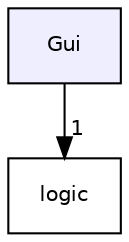 digraph "Gui" {
  compound=true
  node [ fontsize="10", fontname="Helvetica"];
  edge [ labelfontsize="10", labelfontname="Helvetica"];
  dir_afb8033ad6b5856085decaff90674dbb [shape=box, label="Gui", style="filled", fillcolor="#eeeeff", pencolor="black", URL="dir_afb8033ad6b5856085decaff90674dbb.html"];
  dir_0f9694b8de2575528c6c0ae9f79dda65 [shape=box label="logic" URL="dir_0f9694b8de2575528c6c0ae9f79dda65.html"];
  dir_afb8033ad6b5856085decaff90674dbb->dir_0f9694b8de2575528c6c0ae9f79dda65 [headlabel="1", labeldistance=1.5 headhref="dir_000007_000010.html"];
}
